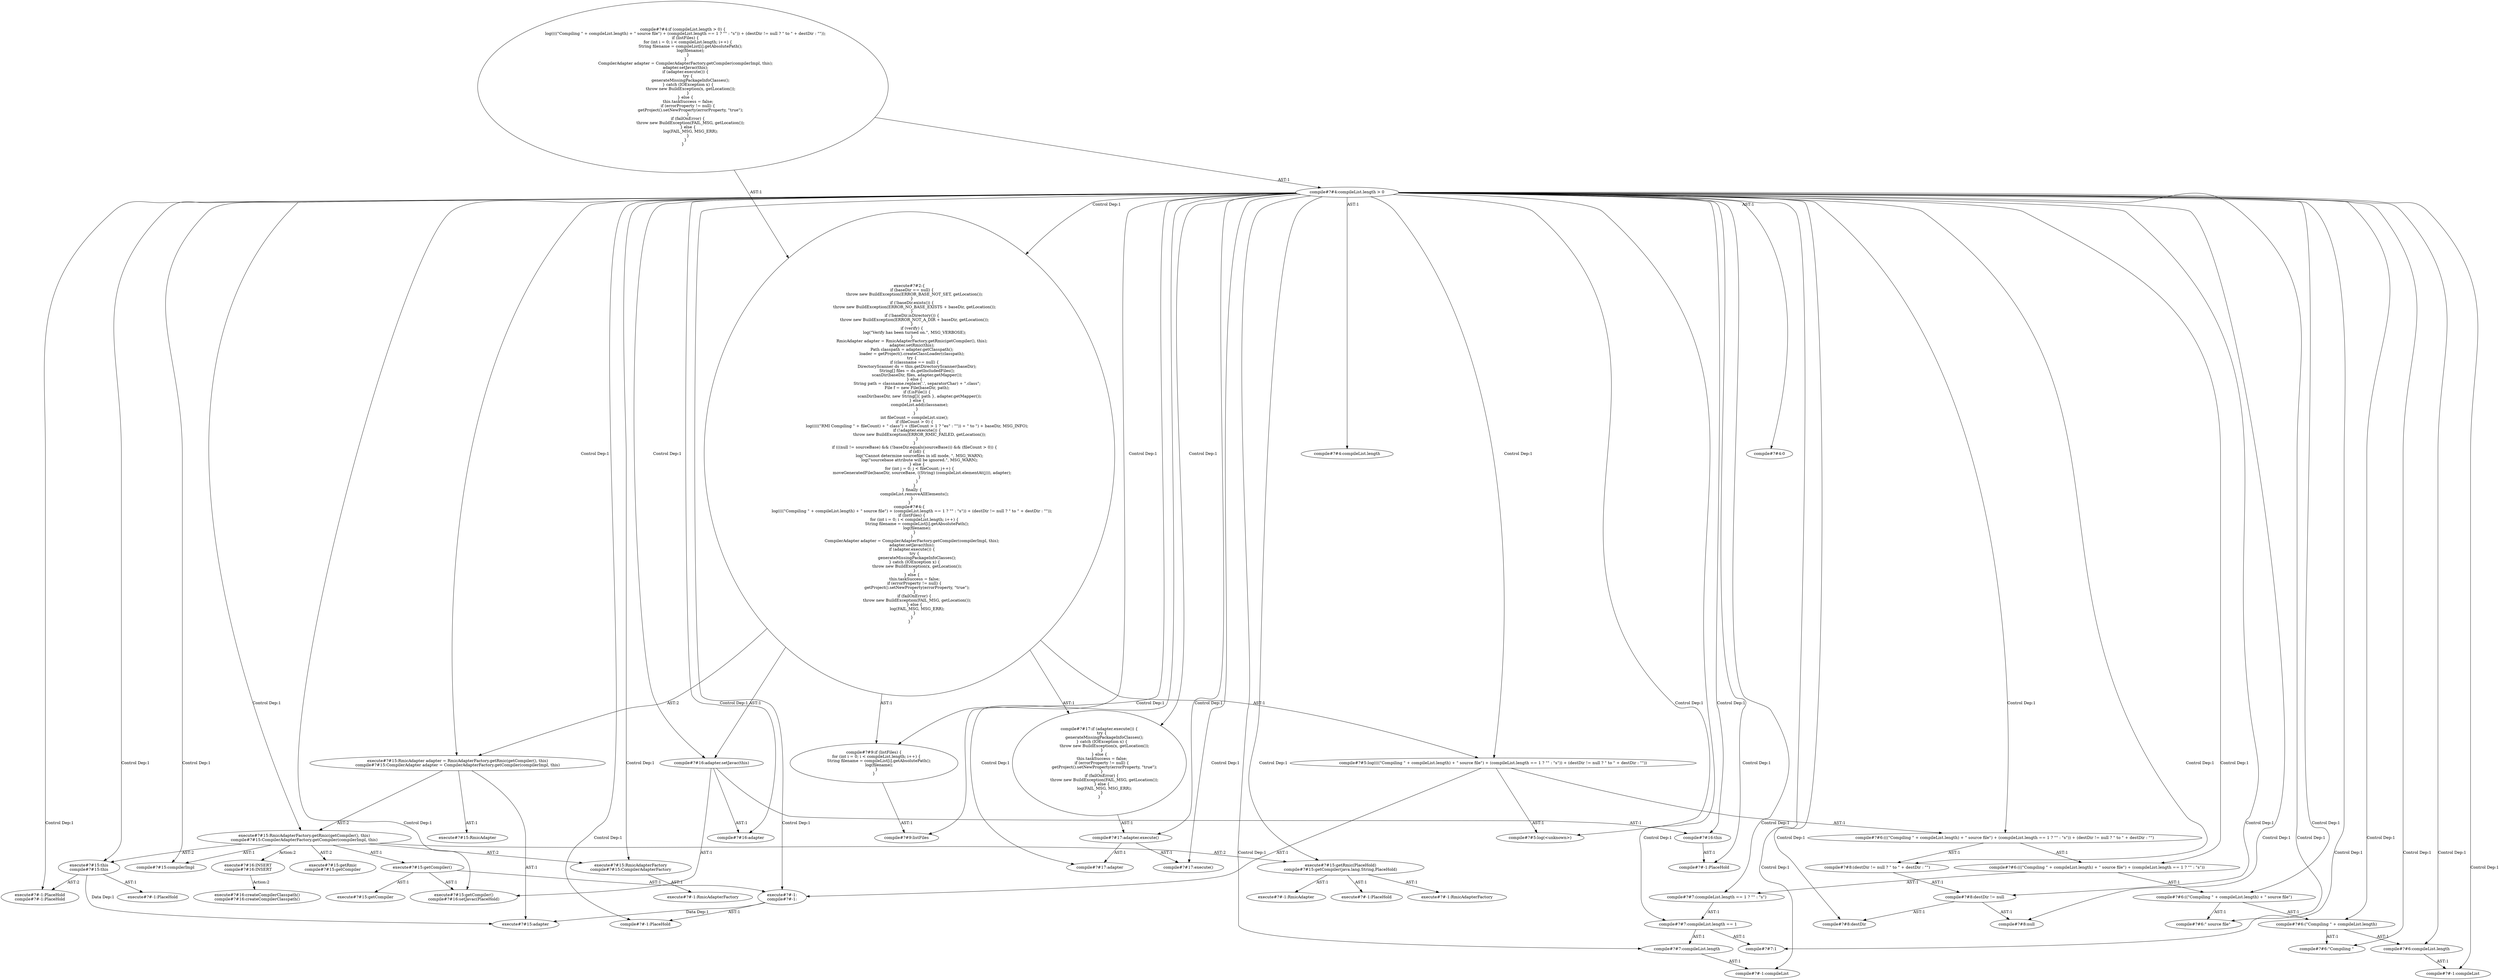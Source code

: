 digraph "Pattern" {
0 [label="execute#?#16:INSERT
compile#?#16:INSERT" shape=ellipse]
1 [label="execute#?#15:RmicAdapterFactory.getRmic(getCompiler(), this)
compile#?#15:CompilerAdapterFactory.getCompiler(compilerImpl, this)" shape=ellipse]
2 [label="execute#?#15:RmicAdapter adapter = RmicAdapterFactory.getRmic(getCompiler(), this)
compile#?#15:CompilerAdapter adapter = CompilerAdapterFactory.getCompiler(compilerImpl, this)" shape=ellipse]
3 [label="execute#?#2:\{
    if (baseDir == null) \{
        throw new BuildException(ERROR_BASE_NOT_SET, getLocation());
    \}
    if (!baseDir.exists()) \{
        throw new BuildException(ERROR_NO_BASE_EXISTS + baseDir, getLocation());
    \}
    if (!baseDir.isDirectory()) \{
        throw new BuildException(ERROR_NOT_A_DIR + baseDir, getLocation());
    \}
    if (verify) \{
        log(\"Verify has been turned on.\", MSG_VERBOSE);
    \}
    RmicAdapter adapter = RmicAdapterFactory.getRmic(getCompiler(), this);
    adapter.setRmic(this);
    Path classpath = adapter.getClasspath();
    loader = getProject().createClassLoader(classpath);
    try \{
        if (classname == null) \{
            DirectoryScanner ds = this.getDirectoryScanner(baseDir);
            String[] files = ds.getIncludedFiles();
            scanDir(baseDir, files, adapter.getMapper());
        \} else \{
            String path = classname.replace('.', separatorChar) + \".class\";
            File f = new File(baseDir, path);
            if (f.isFile()) \{
                scanDir(baseDir, new String[]\{ path \}, adapter.getMapper());
            \} else \{
                compileList.add(classname);
            \}
        \}
        int fileCount = compileList.size();
        if (fileCount > 0) \{
            log(((((\"RMI Compiling \" + fileCount) + \" class\") + (fileCount > 1 ? \"es\" : \"\")) + \" to \") + baseDir, MSG_INFO);
            if (!adapter.execute()) \{
                throw new BuildException(ERROR_RMIC_FAILED, getLocation());
            \}
        \}
        if (((null != sourceBase) && (!baseDir.equals(sourceBase))) && (fileCount > 0)) \{
            if (idl) \{
                log(\"Cannot determine sourcefiles in idl mode, \", MSG_WARN);
                log(\"sourcebase attribute will be ignored.\", MSG_WARN);
            \} else \{
                for (int j = 0; j < fileCount; j++) \{
                    moveGeneratedFile(baseDir, sourceBase, ((String) (compileList.elementAt(j))), adapter);
                \}
            \}
        \}
    \} finally \{
        compileList.removeAllElements();
    \}
\}
compile#?#4:\{
    log((((\"Compiling \" + compileList.length) + \" source file\") + (compileList.length == 1 ? \"\" : \"s\")) + (destDir != null ? \" to \" + destDir : \"\"));
    if (listFiles) \{
        for (int i = 0; i < compileList.length; i++) \{
            String filename = compileList[i].getAbsolutePath();
            log(filename);
        \}
    \}
    CompilerAdapter adapter = CompilerAdapterFactory.getCompiler(compilerImpl, this);
    adapter.setJavac(this);
    if (adapter.execute()) \{
        try \{
            generateMissingPackageInfoClasses();
        \} catch (IOException x) \{
            throw new BuildException(x, getLocation());
        \}
    \} else \{
        this.taskSuccess = false;
        if (errorProperty != null) \{
            getProject().setNewProperty(errorProperty, \"true\");
        \}
        if (failOnError) \{
            throw new BuildException(FAIL_MSG, getLocation());
        \} else \{
            log(FAIL_MSG, MSG_ERR);
        \}
    \}
\}" shape=ellipse]
4 [label="execute#?#15:adapter" shape=ellipse]
5 [label="execute#?#15:RmicAdapter" shape=ellipse]
6 [label="execute#?#15:getRmic
compile#?#15:getCompiler" shape=ellipse]
7 [label="execute#?#15:RmicAdapterFactory
compile#?#15:CompilerAdapterFactory" shape=ellipse]
8 [label="execute#?#-1:RmicAdapterFactory" shape=ellipse]
9 [label="execute#?#15:getRmic(PlaceHold)
compile#?#15:getCompiler(java.lang.String,PlaceHold)" shape=ellipse]
10 [label="execute#?#-1:RmicAdapterFactory" shape=ellipse]
11 [label="execute#?#-1:RmicAdapter" shape=ellipse]
12 [label="execute#?#-1:PlaceHold" shape=ellipse]
13 [label="execute#?#15:getCompiler()" shape=ellipse]
14 [label="execute#?#15:getCompiler" shape=ellipse]
15 [label="execute#?#-1:
compile#?#-1:" shape=ellipse]
16 [label="execute#?#15:getCompiler()
compile#?#16:setJavac(PlaceHold)" shape=ellipse]
17 [label="execute#?#15:this
compile#?#15:this" shape=ellipse]
18 [label="execute#?#-1:PlaceHold" shape=ellipse]
19 [label="execute#?#-1:PlaceHold
compile#?#-1:PlaceHold" shape=ellipse]
20 [label="execute#?#16:createCompilerClasspath()
compile#?#16:createCompilerClasspath()" shape=ellipse]
21 [label="compile#?#7:(compileList.length == 1 ? \"\" : \"s\")" shape=ellipse]
22 [label="compile#?#6:(((\"Compiling \" + compileList.length) + \" source file\") + (compileList.length == 1 ? \"\" : \"s\")) + (destDir != null ? \" to \" + destDir : \"\")" shape=ellipse]
23 [label="compile#?#7:compileList.length" shape=ellipse]
24 [label="compile#?#4:compileList.length > 0" shape=ellipse]
25 [label="compile#?#8:(destDir != null ? \" to \" + destDir : \"\")" shape=ellipse]
26 [label="compile#?#16:this" shape=ellipse]
27 [label="compile#?#17:adapter" shape=ellipse]
28 [label="compile#?#-1:PlaceHold" shape=ellipse]
29 [label="compile#?#6:compileList.length" shape=ellipse]
30 [label="compile#?#16:adapter" shape=ellipse]
31 [label="compile#?#17:adapter.execute()" shape=ellipse]
32 [label="compile#?#8:destDir" shape=ellipse]
33 [label="compile#?#17:if (adapter.execute()) \{
    try \{
        generateMissingPackageInfoClasses();
    \} catch (IOException x) \{
        throw new BuildException(x, getLocation());
    \}
\} else \{
    this.taskSuccess = false;
    if (errorProperty != null) \{
        getProject().setNewProperty(errorProperty, \"true\");
    \}
    if (failOnError) \{
        throw new BuildException(FAIL_MSG, getLocation());
    \} else \{
        log(FAIL_MSG, MSG_ERR);
    \}
\}" shape=ellipse]
34 [label="compile#?#9:listFiles" shape=ellipse]
35 [label="compile#?#4:compileList.length" shape=ellipse]
36 [label="compile#?#5:log(<unknown>)" shape=ellipse]
37 [label="compile#?#6:\" source file\"" shape=ellipse]
38 [label="compile#?#6:\"Compiling \"" shape=ellipse]
39 [label="compile#?#8:destDir != null" shape=ellipse]
40 [label="compile#?#6:(\"Compiling \" + compileList.length)" shape=ellipse]
41 [label="compile#?#8:null" shape=ellipse]
42 [label="compile#?#4:if (compileList.length > 0) \{
    log((((\"Compiling \" + compileList.length) + \" source file\") + (compileList.length == 1 ? \"\" : \"s\")) + (destDir != null ? \" to \" + destDir : \"\"));
    if (listFiles) \{
        for (int i = 0; i < compileList.length; i++) \{
            String filename = compileList[i].getAbsolutePath();
            log(filename);
        \}
    \}
    CompilerAdapter adapter = CompilerAdapterFactory.getCompiler(compilerImpl, this);
    adapter.setJavac(this);
    if (adapter.execute()) \{
        try \{
            generateMissingPackageInfoClasses();
        \} catch (IOException x) \{
            throw new BuildException(x, getLocation());
        \}
    \} else \{
        this.taskSuccess = false;
        if (errorProperty != null) \{
            getProject().setNewProperty(errorProperty, \"true\");
        \}
        if (failOnError) \{
            throw new BuildException(FAIL_MSG, getLocation());
        \} else \{
            log(FAIL_MSG, MSG_ERR);
        \}
    \}
\}" shape=ellipse]
43 [label="compile#?#4:0" shape=ellipse]
44 [label="compile#?#5:log((((\"Compiling \" + compileList.length) + \" source file\") + (compileList.length == 1 ? \"\" : \"s\")) + (destDir != null ? \" to \" + destDir : \"\"))" shape=ellipse]
45 [label="compile#?#6:((\"Compiling \" + compileList.length) + \" source file\")" shape=ellipse]
46 [label="compile#?#7:compileList.length == 1" shape=ellipse]
47 [label="compile#?#15:compilerImpl" shape=ellipse]
48 [label="compile#?#-1:compileList" shape=ellipse]
49 [label="compile#?#9:if (listFiles) \{
    for (int i = 0; i < compileList.length; i++) \{
        String filename = compileList[i].getAbsolutePath();
        log(filename);
    \}
\}" shape=ellipse]
50 [label="compile#?#17:execute()" shape=ellipse]
51 [label="compile#?#16:adapter.setJavac(this)" shape=ellipse]
52 [label="compile#?#7:1" shape=ellipse]
53 [label="compile#?#-1:compileList" shape=ellipse]
54 [label="compile#?#-1:PlaceHold" shape=ellipse]
55 [label="compile#?#6:(((\"Compiling \" + compileList.length) + \" source file\") + (compileList.length == 1 ? \"\" : \"s\"))" shape=ellipse]
0 -> 20 [label="Action:2"];
1 -> 0 [label="Action:2"];
1 -> 6 [label="AST:2"];
1 -> 7 [label="AST:2"];
1 -> 9 [label="AST:2"];
1 -> 13 [label="AST:1"];
1 -> 17 [label="AST:2"];
1 -> 47 [label="AST:1"];
2 -> 1 [label="AST:2"];
2 -> 4 [label="AST:1"];
2 -> 5 [label="AST:1"];
3 -> 2 [label="AST:2"];
3 -> 33 [label="AST:1"];
3 -> 44 [label="AST:1"];
3 -> 49 [label="AST:1"];
3 -> 51 [label="AST:1"];
7 -> 8 [label="AST:1"];
9 -> 10 [label="AST:1"];
9 -> 11 [label="AST:1"];
9 -> 12 [label="AST:1"];
13 -> 14 [label="AST:1"];
13 -> 15 [label="AST:1"];
13 -> 16 [label="AST:1"];
15 -> 4 [label="Data Dep:1"];
15 -> 28 [label="AST:1"];
17 -> 4 [label="Data Dep:1"];
17 -> 18 [label="AST:1"];
17 -> 19 [label="AST:2"];
21 -> 46 [label="AST:1"];
22 -> 55 [label="AST:1"];
22 -> 25 [label="AST:1"];
23 -> 53 [label="AST:1"];
24 -> 21 [label="Control Dep:1"];
24 -> 22 [label="Control Dep:1"];
24 -> 23 [label="Control Dep:1"];
24 -> 35 [label="AST:1"];
24 -> 43 [label="AST:1"];
24 -> 3 [label="Control Dep:1"];
24 -> 44 [label="Control Dep:1"];
24 -> 36 [label="Control Dep:1"];
24 -> 15 [label="Control Dep:1"];
24 -> 28 [label="Control Dep:1"];
24 -> 55 [label="Control Dep:1"];
24 -> 45 [label="Control Dep:1"];
24 -> 40 [label="Control Dep:1"];
24 -> 38 [label="Control Dep:1"];
24 -> 29 [label="Control Dep:1"];
24 -> 48 [label="Control Dep:1"];
24 -> 37 [label="Control Dep:1"];
24 -> 46 [label="Control Dep:1"];
24 -> 53 [label="Control Dep:1"];
24 -> 52 [label="Control Dep:1"];
24 -> 25 [label="Control Dep:1"];
24 -> 39 [label="Control Dep:1"];
24 -> 32 [label="Control Dep:1"];
24 -> 41 [label="Control Dep:1"];
24 -> 49 [label="Control Dep:1"];
24 -> 34 [label="Control Dep:1"];
24 -> 2 [label="Control Dep:1"];
24 -> 1 [label="Control Dep:1"];
24 -> 9 [label="Control Dep:1"];
24 -> 7 [label="Control Dep:1"];
24 -> 47 [label="Control Dep:1"];
24 -> 17 [label="Control Dep:1"];
24 -> 19 [label="Control Dep:1"];
24 -> 51 [label="Control Dep:1"];
24 -> 16 [label="Control Dep:1"];
24 -> 30 [label="Control Dep:1"];
24 -> 26 [label="Control Dep:1"];
24 -> 54 [label="Control Dep:1"];
24 -> 33 [label="Control Dep:1"];
24 -> 31 [label="Control Dep:1"];
24 -> 50 [label="Control Dep:1"];
24 -> 27 [label="Control Dep:1"];
25 -> 39 [label="AST:1"];
26 -> 54 [label="AST:1"];
29 -> 48 [label="AST:1"];
31 -> 27 [label="AST:1"];
31 -> 50 [label="AST:1"];
33 -> 31 [label="AST:1"];
39 -> 32 [label="AST:1"];
39 -> 41 [label="AST:1"];
40 -> 29 [label="AST:1"];
40 -> 38 [label="AST:1"];
42 -> 24 [label="AST:1"];
42 -> 3 [label="AST:1"];
44 -> 22 [label="AST:1"];
44 -> 36 [label="AST:1"];
44 -> 15 [label="AST:1"];
45 -> 37 [label="AST:1"];
45 -> 40 [label="AST:1"];
46 -> 23 [label="AST:1"];
46 -> 52 [label="AST:1"];
49 -> 34 [label="AST:1"];
51 -> 26 [label="AST:1"];
51 -> 30 [label="AST:1"];
51 -> 16 [label="AST:1"];
55 -> 21 [label="AST:1"];
55 -> 45 [label="AST:1"];
}